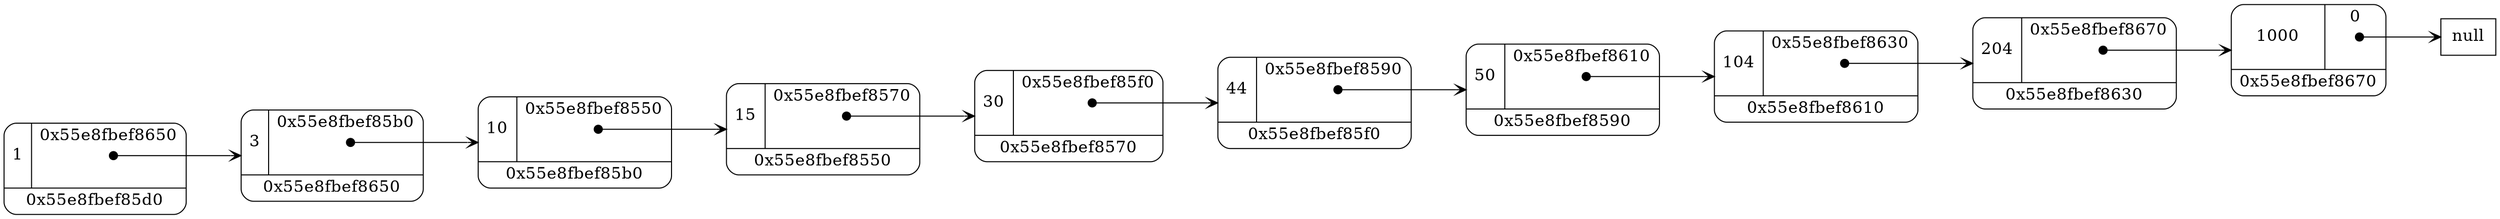 digraph ll {
	node [shape=Mrecord, fontsize=16];
	rankdir=LR;
	edge [tailclip=false];
ranksep=.75;
	nodo1 [height = 0.015, width = 0.03,label="{ {<data> 1 } | <ref> 0x55e8fbef8650\n\n\n} | <actual> 0x55e8fbef85d0 "];
	nodo2 [height = 0.015, width = 0.03,label="{ {<data> 3 } | <ref> 0x55e8fbef85b0\n\n\n} | <actual> 0x55e8fbef8650 "];
	nodo3 [height = 0.015, width = 0.03,label="{ {<data> 10 } | <ref> 0x55e8fbef8550\n\n\n} | <actual> 0x55e8fbef85b0 "];
	nodo4 [height = 0.015, width = 0.03,label="{ {<data> 15 } | <ref> 0x55e8fbef8570\n\n\n} | <actual> 0x55e8fbef8550 "];
	nodo5 [height = 0.015, width = 0.03,label="{ {<data> 30 } | <ref> 0x55e8fbef85f0\n\n\n} | <actual> 0x55e8fbef8570 "];
	nodo6 [height = 0.015, width = 0.03,label="{ {<data> 44 } | <ref> 0x55e8fbef8590\n\n\n} | <actual> 0x55e8fbef85f0 "];
	nodo7 [height = 0.015, width = 0.03,label="{ {<data> 50 } | <ref> 0x55e8fbef8610\n\n\n} | <actual> 0x55e8fbef8590 "];
	nodo8 [height = 0.015, width = 0.03,label="{ {<data> 104 } | <ref> 0x55e8fbef8630\n\n\n} | <actual> 0x55e8fbef8610 "];
	nodo9 [height = 0.015, width = 0.03,label="{ {<data> 204 } | <ref> 0x55e8fbef8670\n\n\n} | <actual> 0x55e8fbef8630 "];
	nodo10 [height = 0.015, width = 0.03,label="{ {<data> 1000 } | <ref> 0\n\n\n} | <actual> 0x55e8fbef8670 "];
	null[shape=box];

	nodo1:ref:c -> nodo2[arrowtail=dot, arrowhead=vee, dir=both];
	nodo2:ref:c -> nodo3[arrowtail=dot, arrowhead=vee, dir=both];
	nodo3:ref:c -> nodo4[arrowtail=dot, arrowhead=vee, dir=both];
	nodo4:ref:c -> nodo5[arrowtail=dot, arrowhead=vee, dir=both];
	nodo5:ref:c -> nodo6[arrowtail=dot, arrowhead=vee, dir=both];
	nodo6:ref:c -> nodo7[arrowtail=dot, arrowhead=vee, dir=both];
	nodo7:ref:c -> nodo8[arrowtail=dot, arrowhead=vee, dir=both];
	nodo8:ref:c -> nodo9[arrowtail=dot, arrowhead=vee, dir=both];
	nodo9:ref:c -> nodo10[arrowtail=dot, arrowhead=vee, dir=both];
	nodo10:ref:c -> null [arrowtail=dot, arrowhead=vee, dir=both];
}
